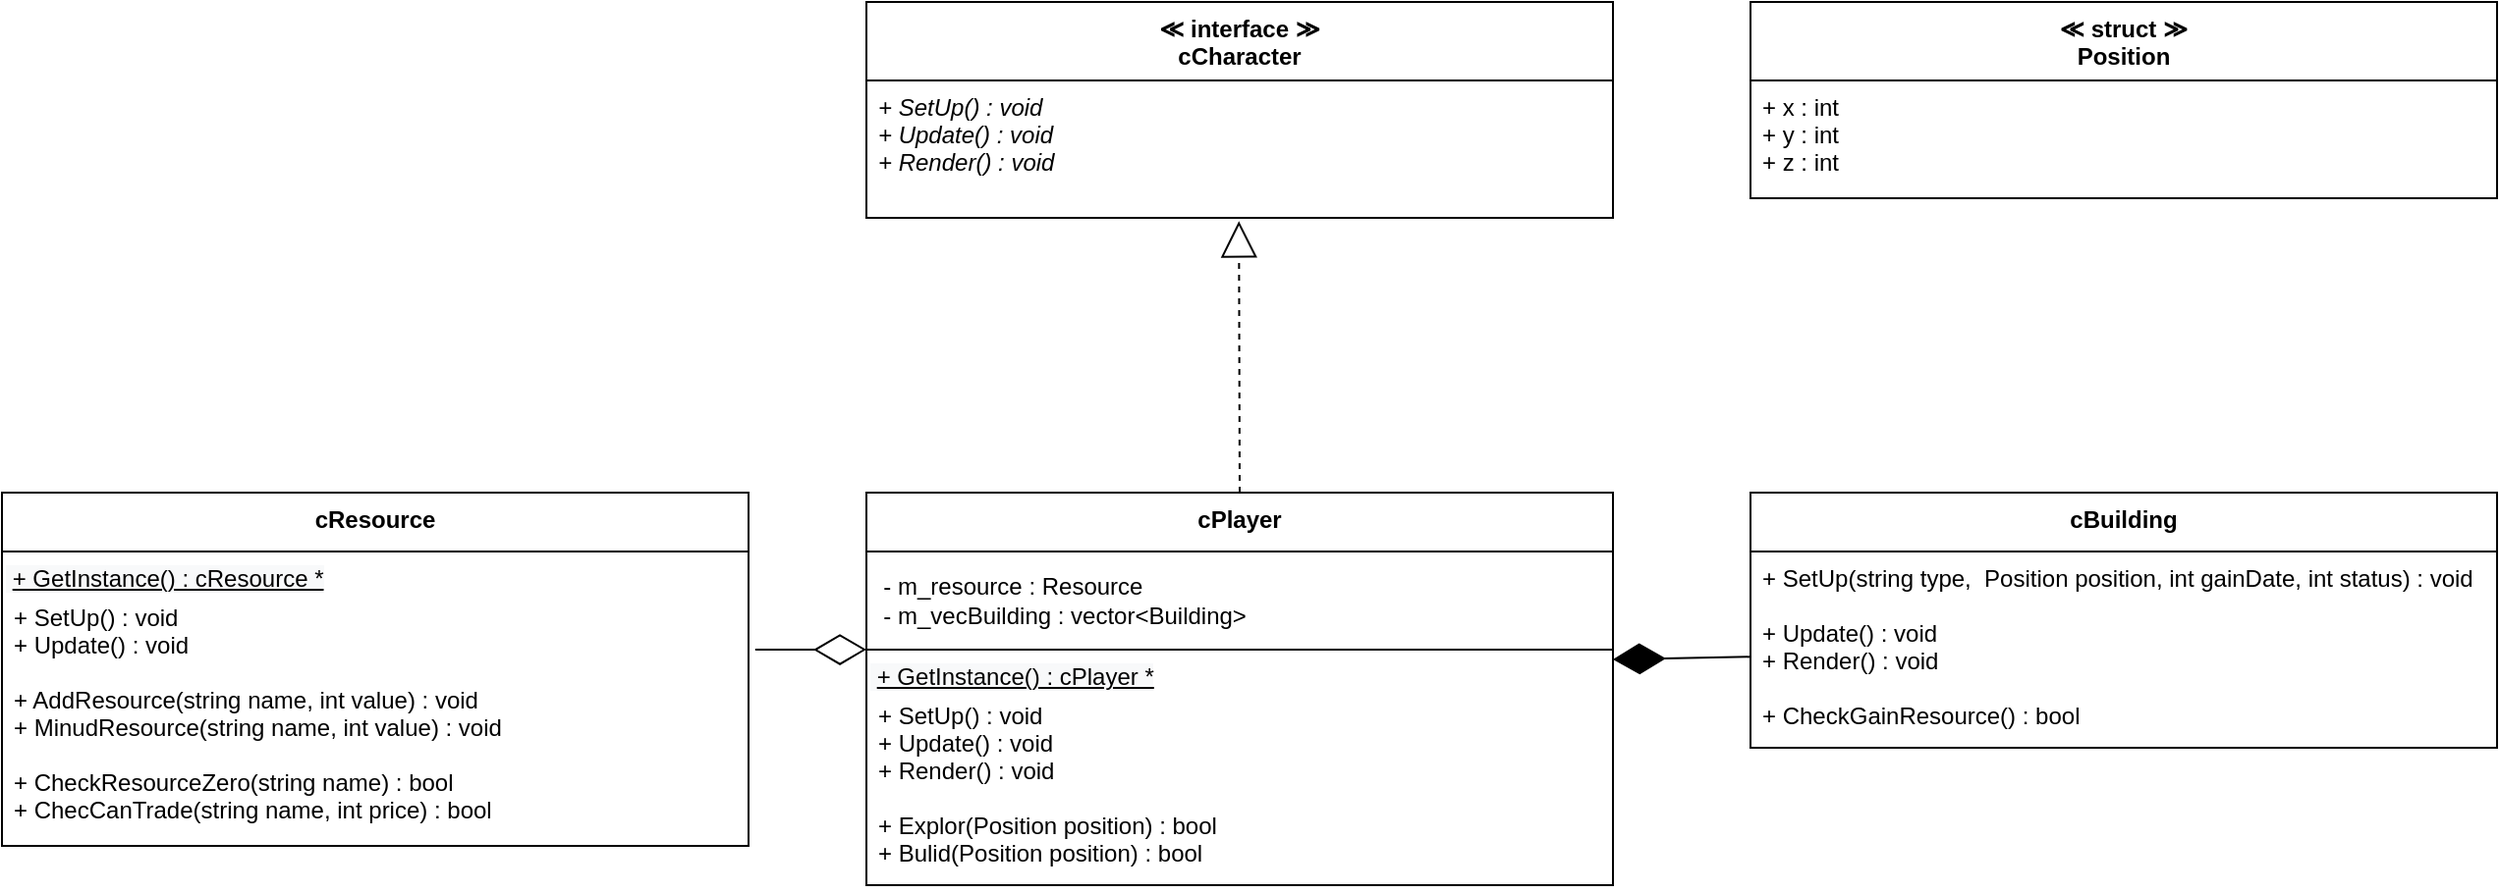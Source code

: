 <mxfile version="13.6.2" type="device"><diagram id="10OyMedP-0E9ws0UIaOH" name="Page-1"><mxGraphModel dx="1730" dy="1012" grid="1" gridSize="10" guides="1" tooltips="1" connect="1" arrows="1" fold="1" page="1" pageScale="1" pageWidth="827" pageHeight="1169" math="0" shadow="0"><root><mxCell id="0"/><mxCell id="1" parent="0"/><mxCell id="JK5fFLYVapAID16Pr6L8-19" value="" style="endArrow=diamondThin;endFill=0;endSize=24;html=1;entryX=0;entryY=0;entryDx=0;entryDy=0;exitX=1.009;exitY=0.231;exitDx=0;exitDy=0;exitPerimeter=0;" parent="1" source="JK5fFLYVapAID16Pr6L8-17" target="ylPXmHOdPJeTFOzEdBwf-1" edge="1"><mxGeometry width="160" relative="1" as="geometry"><mxPoint x="380" y="430" as="sourcePoint"/><mxPoint x="331.04" y="389.022" as="targetPoint"/></mxGeometry></mxCell><mxCell id="rcDen5P1eGzNDx7OO5Aj-4" value="" style="endArrow=diamondThin;endFill=1;endSize=24;html=1;entryX=1;entryY=0.25;entryDx=0;entryDy=0;startSize=6;jumpSize=0;" parent="1" source="JK5fFLYVapAID16Pr6L8-26" target="ylPXmHOdPJeTFOzEdBwf-1" edge="1"><mxGeometry width="160" relative="1" as="geometry"><mxPoint x="900" y="430" as="sourcePoint"/><mxPoint x="780" y="300" as="targetPoint"/><Array as="points"/></mxGeometry></mxCell><mxCell id="JK5fFLYVapAID16Pr6L8-10" value="cPlayer" style="swimlane;fontStyle=1;align=center;verticalAlign=top;childLayout=stackLayout;horizontal=1;startSize=30;horizontalStack=0;resizeParent=1;resizeParentMax=0;resizeLast=0;collapsible=1;marginBottom=0;" parent="1" vertex="1"><mxGeometry x="460" y="350" width="380" height="200" as="geometry"/></mxCell><mxCell id="JK5fFLYVapAID16Pr6L8-20" value="&lt;span&gt;&amp;nbsp; - m_resource :&amp;nbsp;&lt;/span&gt;Resource&amp;nbsp;&lt;br&gt;&amp;nbsp; - m_vecBuilding : vector&amp;lt;Building&amp;gt;" style="html=1;align=left;" parent="JK5fFLYVapAID16Pr6L8-10" vertex="1"><mxGeometry y="30" width="380" height="50" as="geometry"/></mxCell><mxCell id="ylPXmHOdPJeTFOzEdBwf-1" value="&lt;span style=&quot;color: rgb(0 , 0 , 0) ; font-family: &amp;#34;helvetica&amp;#34; ; font-size: 12px ; font-weight: 400 ; letter-spacing: normal ; text-align: left ; text-indent: 0px ; text-transform: none ; word-spacing: 0px ; background-color: rgb(248 , 249 , 250) ; display: inline ; float: none&quot;&gt;&amp;nbsp;&lt;u&gt;+ GetInstance() : cPlayer *&lt;/u&gt;&lt;/span&gt;" style="text;whiteSpace=wrap;html=1;" vertex="1" parent="JK5fFLYVapAID16Pr6L8-10"><mxGeometry y="80" width="380" height="20" as="geometry"/></mxCell><mxCell id="JK5fFLYVapAID16Pr6L8-13" value="+ SetUp() : void&#10;+ Update() : void&#10;+ Render() : void&#10;&#10;+ Explor(Position position) : bool&#10;+ Bulid(Position position) : bool" style="text;strokeColor=none;fillColor=none;align=left;verticalAlign=top;spacingLeft=4;spacingRight=4;overflow=hidden;rotatable=0;points=[[0,0.5],[1,0.5]];portConstraint=eastwest;" parent="JK5fFLYVapAID16Pr6L8-10" vertex="1"><mxGeometry y="100" width="380" height="100" as="geometry"/></mxCell><mxCell id="ylPXmHOdPJeTFOzEdBwf-2" value="" style="endArrow=block;endSize=16;endFill=0;html=1;entryX=0.499;entryY=1.024;entryDx=0;entryDy=0;entryPerimeter=0;exitX=0.5;exitY=0;exitDx=0;exitDy=0;dashed=1;" edge="1" parent="1" source="JK5fFLYVapAID16Pr6L8-10" target="JK5fFLYVapAID16Pr6L8-4"><mxGeometry width="160" relative="1" as="geometry"><mxPoint x="970" y="200" as="sourcePoint"/><mxPoint x="1130" y="200" as="targetPoint"/></mxGeometry></mxCell><mxCell id="JK5fFLYVapAID16Pr6L8-1" value="≪ interface ≫&#10;cCharacter" style="swimlane;fontStyle=1;align=center;verticalAlign=top;childLayout=stackLayout;horizontal=1;startSize=40;horizontalStack=0;resizeParent=1;resizeParentMax=0;resizeLast=0;collapsible=1;marginBottom=0;" parent="1" vertex="1"><mxGeometry x="460" y="100" width="380" height="110" as="geometry"/></mxCell><mxCell id="JK5fFLYVapAID16Pr6L8-4" value="+ SetUp() : void&#10;+ Update() : void&#10;+ Render() : void" style="text;strokeColor=none;fillColor=none;align=left;verticalAlign=top;spacingLeft=4;spacingRight=4;overflow=hidden;rotatable=0;points=[[0,0.5],[1,0.5]];portConstraint=eastwest;fontStyle=2" parent="JK5fFLYVapAID16Pr6L8-1" vertex="1"><mxGeometry y="40" width="380" height="70" as="geometry"/></mxCell><mxCell id="rcDen5P1eGzNDx7OO5Aj-1" value="≪ struct ≫&#10;Position" style="swimlane;fontStyle=1;align=center;verticalAlign=top;childLayout=stackLayout;horizontal=1;startSize=40;horizontalStack=0;resizeParent=1;resizeParentMax=0;resizeLast=0;collapsible=1;marginBottom=0;" parent="1" vertex="1"><mxGeometry x="910" y="100" width="380" height="100" as="geometry"/></mxCell><mxCell id="rcDen5P1eGzNDx7OO5Aj-2" value="+ x : int&#10;+ y : int&#10;+ z : int" style="text;strokeColor=none;fillColor=none;align=left;verticalAlign=top;spacingLeft=4;spacingRight=4;overflow=hidden;rotatable=0;points=[[0,0.5],[1,0.5]];portConstraint=eastwest;fontStyle=0" parent="rcDen5P1eGzNDx7OO5Aj-1" vertex="1"><mxGeometry y="40" width="380" height="60" as="geometry"/></mxCell><mxCell id="JK5fFLYVapAID16Pr6L8-24" value="cBuilding" style="swimlane;fontStyle=1;align=center;verticalAlign=top;childLayout=stackLayout;horizontal=1;startSize=30;horizontalStack=0;resizeParent=1;resizeParentMax=0;resizeLast=0;collapsible=1;marginBottom=0;" parent="1" vertex="1"><mxGeometry x="910" y="350" width="380" height="130" as="geometry"/></mxCell><mxCell id="JK5fFLYVapAID16Pr6L8-26" value="+ SetUp(string type,  Position position, int gainDate, int status) : void&#10;&#10;+ Update() : void&#10;+ Render() : void&#10;&#10;+ CheckGainResource() : bool" style="text;strokeColor=none;fillColor=none;align=left;verticalAlign=top;spacingLeft=4;spacingRight=4;overflow=hidden;rotatable=0;points=[[0,0.5],[1,0.5]];portConstraint=eastwest;" parent="JK5fFLYVapAID16Pr6L8-24" vertex="1"><mxGeometry y="30" width="380" height="100" as="geometry"/></mxCell><mxCell id="JK5fFLYVapAID16Pr6L8-14" value="cResource" style="swimlane;fontStyle=1;align=center;verticalAlign=top;childLayout=stackLayout;horizontal=1;startSize=30;horizontalStack=0;resizeParent=1;resizeParentMax=0;resizeLast=0;collapsible=1;marginBottom=0;" parent="1" vertex="1"><mxGeometry x="20" y="350" width="380" height="180" as="geometry"/></mxCell><mxCell id="rcDen5P1eGzNDx7OO5Aj-3" value="&lt;span style=&quot;color: rgb(0 , 0 , 0) ; font-family: &amp;#34;helvetica&amp;#34; ; font-size: 12px ; font-weight: 400 ; letter-spacing: normal ; text-align: left ; text-indent: 0px ; text-transform: none ; word-spacing: 0px ; background-color: rgb(248 , 249 , 250) ; display: inline ; float: none&quot;&gt;&amp;nbsp;&lt;u&gt;+ GetInstance() : cResource *&lt;/u&gt;&lt;/span&gt;" style="text;whiteSpace=wrap;html=1;" parent="JK5fFLYVapAID16Pr6L8-14" vertex="1"><mxGeometry y="30" width="380" height="20" as="geometry"/></mxCell><mxCell id="JK5fFLYVapAID16Pr6L8-17" value="+ SetUp() : void&#10;+ Update() : void&#10;&#10;+ AddResource(string name, int value) : void&#10;+ MinudResource(string name, int value) : void&#10;&#10;+ CheckResourceZero(string name) : bool&#10;+ ChecCanTrade(string name, int price) : bool" style="text;strokeColor=none;fillColor=none;align=left;verticalAlign=top;spacingLeft=4;spacingRight=4;overflow=hidden;rotatable=0;points=[[0,0.5],[1,0.5]];portConstraint=eastwest;" parent="JK5fFLYVapAID16Pr6L8-14" vertex="1"><mxGeometry y="50" width="380" height="130" as="geometry"/></mxCell></root></mxGraphModel></diagram></mxfile>